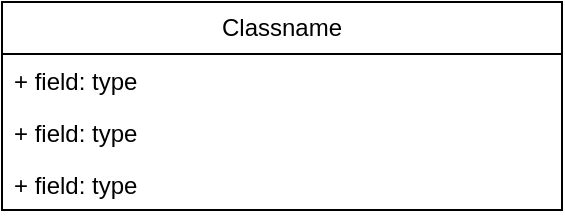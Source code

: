 <mxfile version="24.2.1" type="device">
  <diagram name="Pagina-1" id="9_Y-JpeegzIvrHnB8Cyy">
    <mxGraphModel dx="1050" dy="557" grid="1" gridSize="10" guides="1" tooltips="1" connect="1" arrows="1" fold="1" page="1" pageScale="1" pageWidth="827" pageHeight="1169" math="0" shadow="0">
      <root>
        <mxCell id="0" />
        <mxCell id="1" parent="0" />
        <mxCell id="pYuq43vx1KvcAdOdZn1P-1" value="Classname" style="swimlane;fontStyle=0;childLayout=stackLayout;horizontal=1;startSize=26;fillColor=none;horizontalStack=0;resizeParent=1;resizeParentMax=0;resizeLast=0;collapsible=1;marginBottom=0;whiteSpace=wrap;html=1;" vertex="1" parent="1">
          <mxGeometry x="250" y="390" width="280" height="104" as="geometry" />
        </mxCell>
        <mxCell id="pYuq43vx1KvcAdOdZn1P-2" value="+ field: type" style="text;strokeColor=none;fillColor=none;align=left;verticalAlign=top;spacingLeft=4;spacingRight=4;overflow=hidden;rotatable=0;points=[[0,0.5],[1,0.5]];portConstraint=eastwest;whiteSpace=wrap;html=1;" vertex="1" parent="pYuq43vx1KvcAdOdZn1P-1">
          <mxGeometry y="26" width="280" height="26" as="geometry" />
        </mxCell>
        <mxCell id="pYuq43vx1KvcAdOdZn1P-3" value="+ field: type" style="text;strokeColor=none;fillColor=none;align=left;verticalAlign=top;spacingLeft=4;spacingRight=4;overflow=hidden;rotatable=0;points=[[0,0.5],[1,0.5]];portConstraint=eastwest;whiteSpace=wrap;html=1;" vertex="1" parent="pYuq43vx1KvcAdOdZn1P-1">
          <mxGeometry y="52" width="280" height="26" as="geometry" />
        </mxCell>
        <mxCell id="pYuq43vx1KvcAdOdZn1P-4" value="+ field: type" style="text;strokeColor=none;fillColor=none;align=left;verticalAlign=top;spacingLeft=4;spacingRight=4;overflow=hidden;rotatable=0;points=[[0,0.5],[1,0.5]];portConstraint=eastwest;whiteSpace=wrap;html=1;" vertex="1" parent="pYuq43vx1KvcAdOdZn1P-1">
          <mxGeometry y="78" width="280" height="26" as="geometry" />
        </mxCell>
      </root>
    </mxGraphModel>
  </diagram>
</mxfile>
